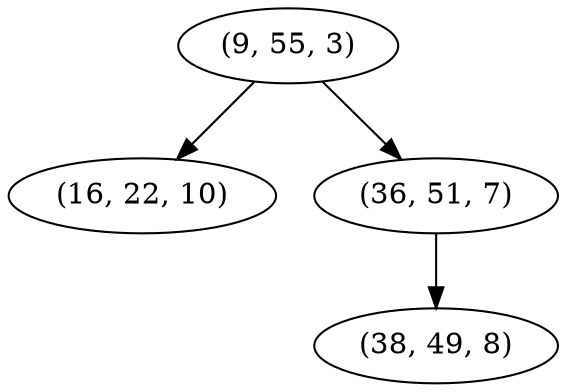 digraph tree {
    "(9, 55, 3)";
    "(16, 22, 10)";
    "(36, 51, 7)";
    "(38, 49, 8)";
    "(9, 55, 3)" -> "(16, 22, 10)";
    "(9, 55, 3)" -> "(36, 51, 7)";
    "(36, 51, 7)" -> "(38, 49, 8)";
}
